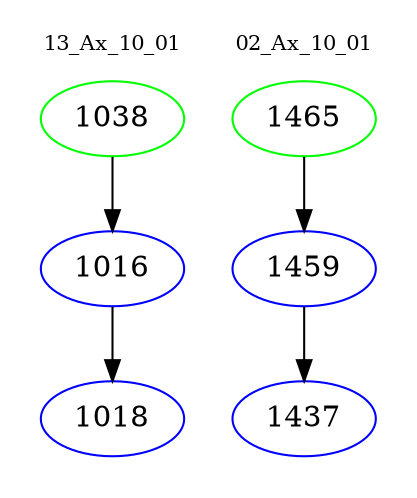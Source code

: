 digraph{
subgraph cluster_0 {
color = white
label = "13_Ax_10_01";
fontsize=10;
T0_1038 [label="1038", color="green"]
T0_1038 -> T0_1016 [color="black"]
T0_1016 [label="1016", color="blue"]
T0_1016 -> T0_1018 [color="black"]
T0_1018 [label="1018", color="blue"]
}
subgraph cluster_1 {
color = white
label = "02_Ax_10_01";
fontsize=10;
T1_1465 [label="1465", color="green"]
T1_1465 -> T1_1459 [color="black"]
T1_1459 [label="1459", color="blue"]
T1_1459 -> T1_1437 [color="black"]
T1_1437 [label="1437", color="blue"]
}
}

